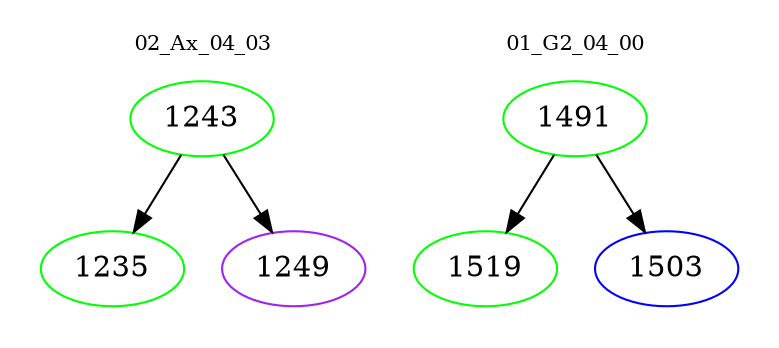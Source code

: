 digraph{
subgraph cluster_0 {
color = white
label = "02_Ax_04_03";
fontsize=10;
T0_1243 [label="1243", color="green"]
T0_1243 -> T0_1235 [color="black"]
T0_1235 [label="1235", color="green"]
T0_1243 -> T0_1249 [color="black"]
T0_1249 [label="1249", color="purple"]
}
subgraph cluster_1 {
color = white
label = "01_G2_04_00";
fontsize=10;
T1_1491 [label="1491", color="green"]
T1_1491 -> T1_1519 [color="black"]
T1_1519 [label="1519", color="green"]
T1_1491 -> T1_1503 [color="black"]
T1_1503 [label="1503", color="blue"]
}
}
